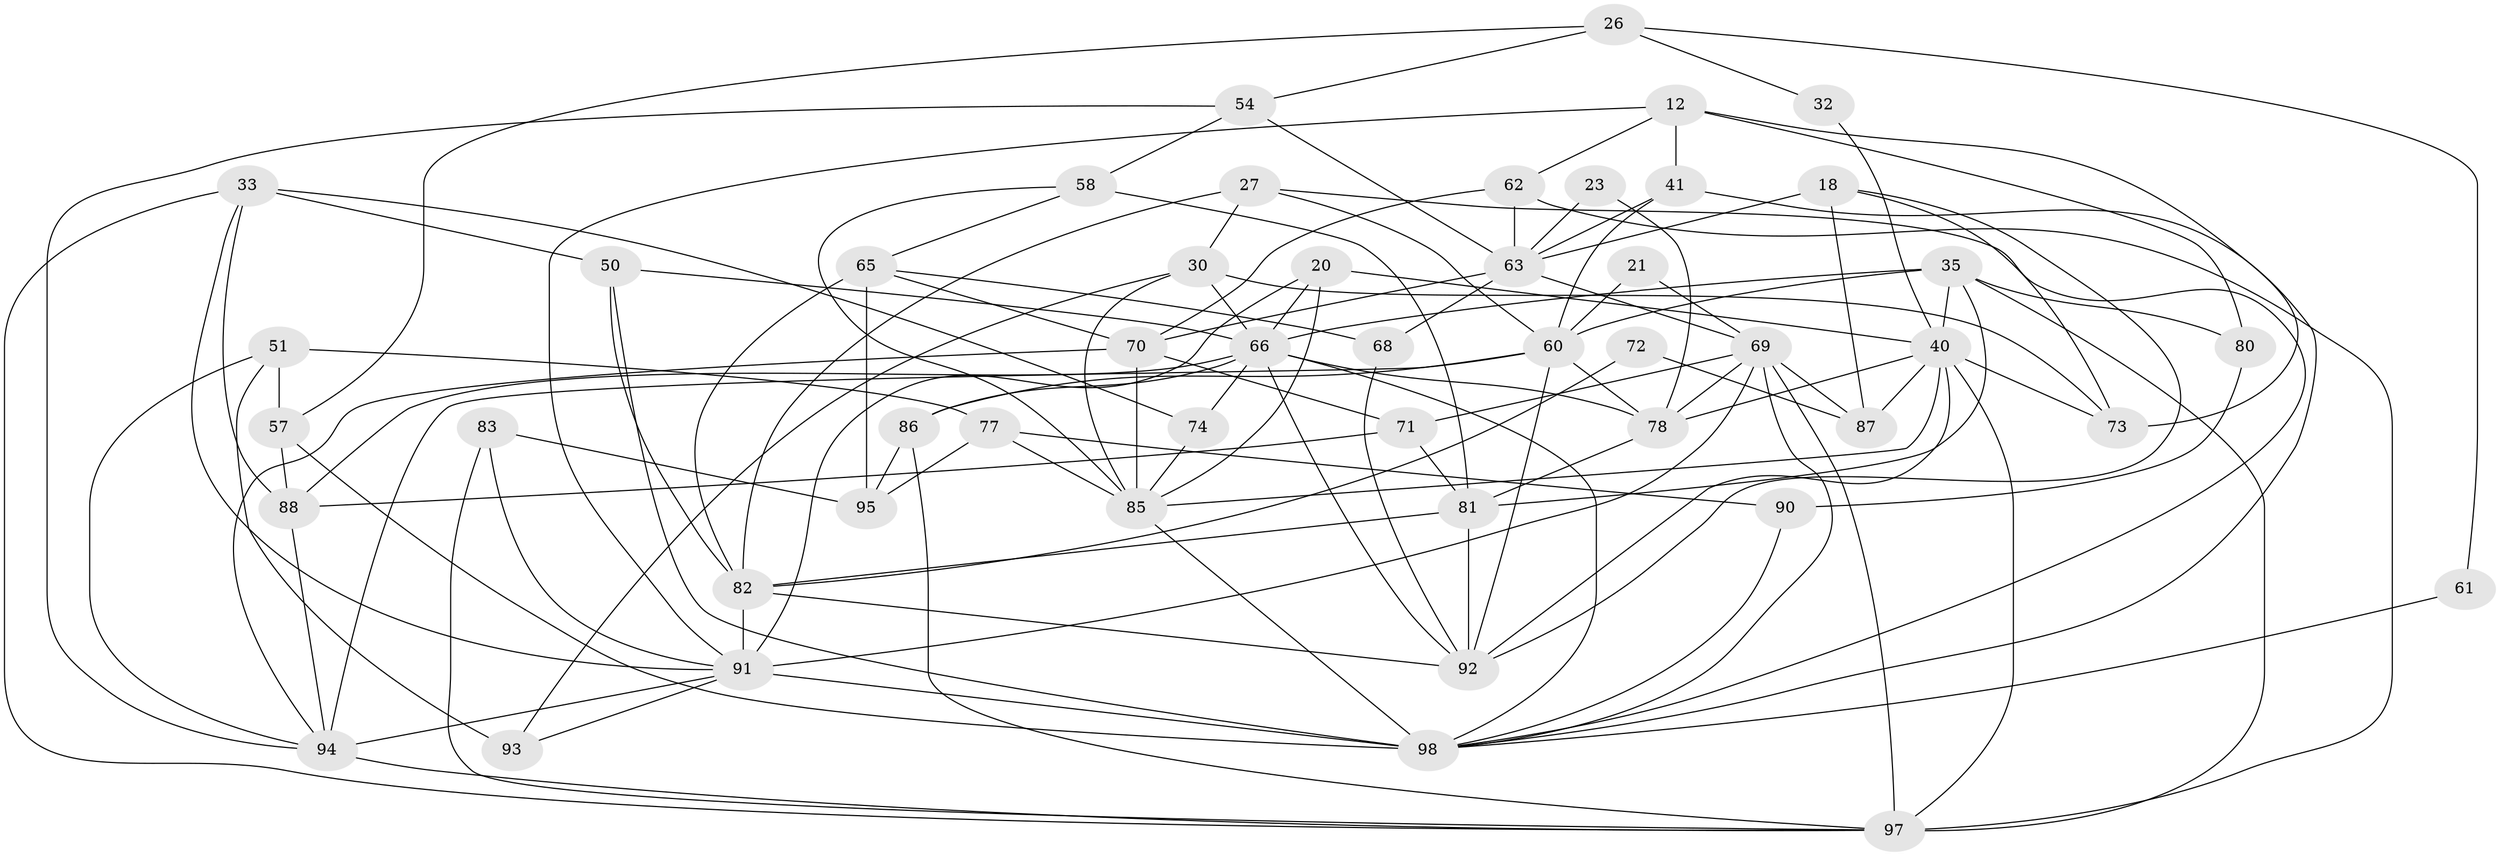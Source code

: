 // original degree distribution, {4: 0.29591836734693877, 3: 0.29591836734693877, 5: 0.19387755102040816, 6: 0.09183673469387756, 7: 0.02040816326530612, 2: 0.09183673469387756, 8: 0.01020408163265306}
// Generated by graph-tools (version 1.1) at 2025/49/03/09/25 04:49:59]
// undirected, 49 vertices, 122 edges
graph export_dot {
graph [start="1"]
  node [color=gray90,style=filled];
  12;
  18;
  20;
  21;
  23;
  26;
  27;
  30;
  32;
  33;
  35 [super="+7"];
  40 [super="+37"];
  41;
  50 [super="+22"];
  51 [super="+46"];
  54;
  57;
  58;
  60 [super="+13"];
  61;
  62 [super="+56"];
  63 [super="+9"];
  65 [super="+42"];
  66 [super="+10+49"];
  68;
  69 [super="+38+16+59"];
  70 [super="+34"];
  71;
  72;
  73 [super="+47"];
  74;
  77;
  78 [super="+15+29"];
  80;
  81 [super="+31+55"];
  82 [super="+1+39"];
  83;
  85 [super="+17+79+76"];
  86 [super="+28"];
  87 [super="+64"];
  88;
  90;
  91 [super="+2+53"];
  92 [super="+14"];
  93;
  94 [super="+52"];
  95 [super="+67+75"];
  97 [super="+96"];
  98 [super="+3+84+25"];
  12 -- 73;
  12 -- 41;
  12 -- 62;
  12 -- 80;
  12 -- 91;
  18 -- 92;
  18 -- 63;
  18 -- 73 [weight=2];
  18 -- 87;
  20 -- 85;
  20 -- 91;
  20 -- 40;
  20 -- 66;
  21 -- 60;
  21 -- 69;
  23 -- 63;
  23 -- 78;
  26 -- 54;
  26 -- 57;
  26 -- 32;
  26 -- 61;
  27 -- 30;
  27 -- 82;
  27 -- 98;
  27 -- 60;
  30 -- 85;
  30 -- 93;
  30 -- 73;
  30 -- 66;
  32 -- 40;
  33 -- 74;
  33 -- 50 [weight=2];
  33 -- 88;
  33 -- 91;
  33 -- 97;
  35 -- 40 [weight=2];
  35 -- 80;
  35 -- 81 [weight=2];
  35 -- 66;
  35 -- 60;
  35 -- 97;
  40 -- 73;
  40 -- 97 [weight=3];
  40 -- 87 [weight=2];
  40 -- 78 [weight=2];
  40 -- 85;
  40 -- 92;
  41 -- 63;
  41 -- 98;
  41 -- 60;
  50 -- 82 [weight=2];
  50 -- 98;
  50 -- 66;
  51 -- 77 [weight=2];
  51 -- 93;
  51 -- 57;
  51 -- 94;
  54 -- 58;
  54 -- 63;
  54 -- 94;
  57 -- 88;
  57 -- 98;
  58 -- 81;
  58 -- 65;
  58 -- 85;
  60 -- 86;
  60 -- 94 [weight=2];
  60 -- 78;
  60 -- 92;
  61 -- 98;
  62 -- 70;
  62 -- 97;
  62 -- 63;
  63 -- 68;
  63 -- 70;
  63 -- 69;
  65 -- 68;
  65 -- 82 [weight=2];
  65 -- 95 [weight=2];
  65 -- 70;
  66 -- 78;
  66 -- 88;
  66 -- 98 [weight=2];
  66 -- 86;
  66 -- 92;
  66 -- 74;
  68 -- 92;
  69 -- 98;
  69 -- 91 [weight=2];
  69 -- 87;
  69 -- 71;
  69 -- 78;
  69 -- 97 [weight=2];
  70 -- 94;
  70 -- 85 [weight=2];
  70 -- 71;
  71 -- 88;
  71 -- 81;
  72 -- 87;
  72 -- 82;
  74 -- 85;
  77 -- 85 [weight=2];
  77 -- 90;
  77 -- 95;
  78 -- 81;
  80 -- 90;
  81 -- 92;
  81 -- 82 [weight=2];
  82 -- 91 [weight=2];
  82 -- 92;
  83 -- 91;
  83 -- 95;
  83 -- 97;
  85 -- 98 [weight=2];
  86 -- 95 [weight=2];
  86 -- 97;
  88 -- 94;
  90 -- 98;
  91 -- 94;
  91 -- 93;
  91 -- 98 [weight=3];
  94 -- 97;
}
